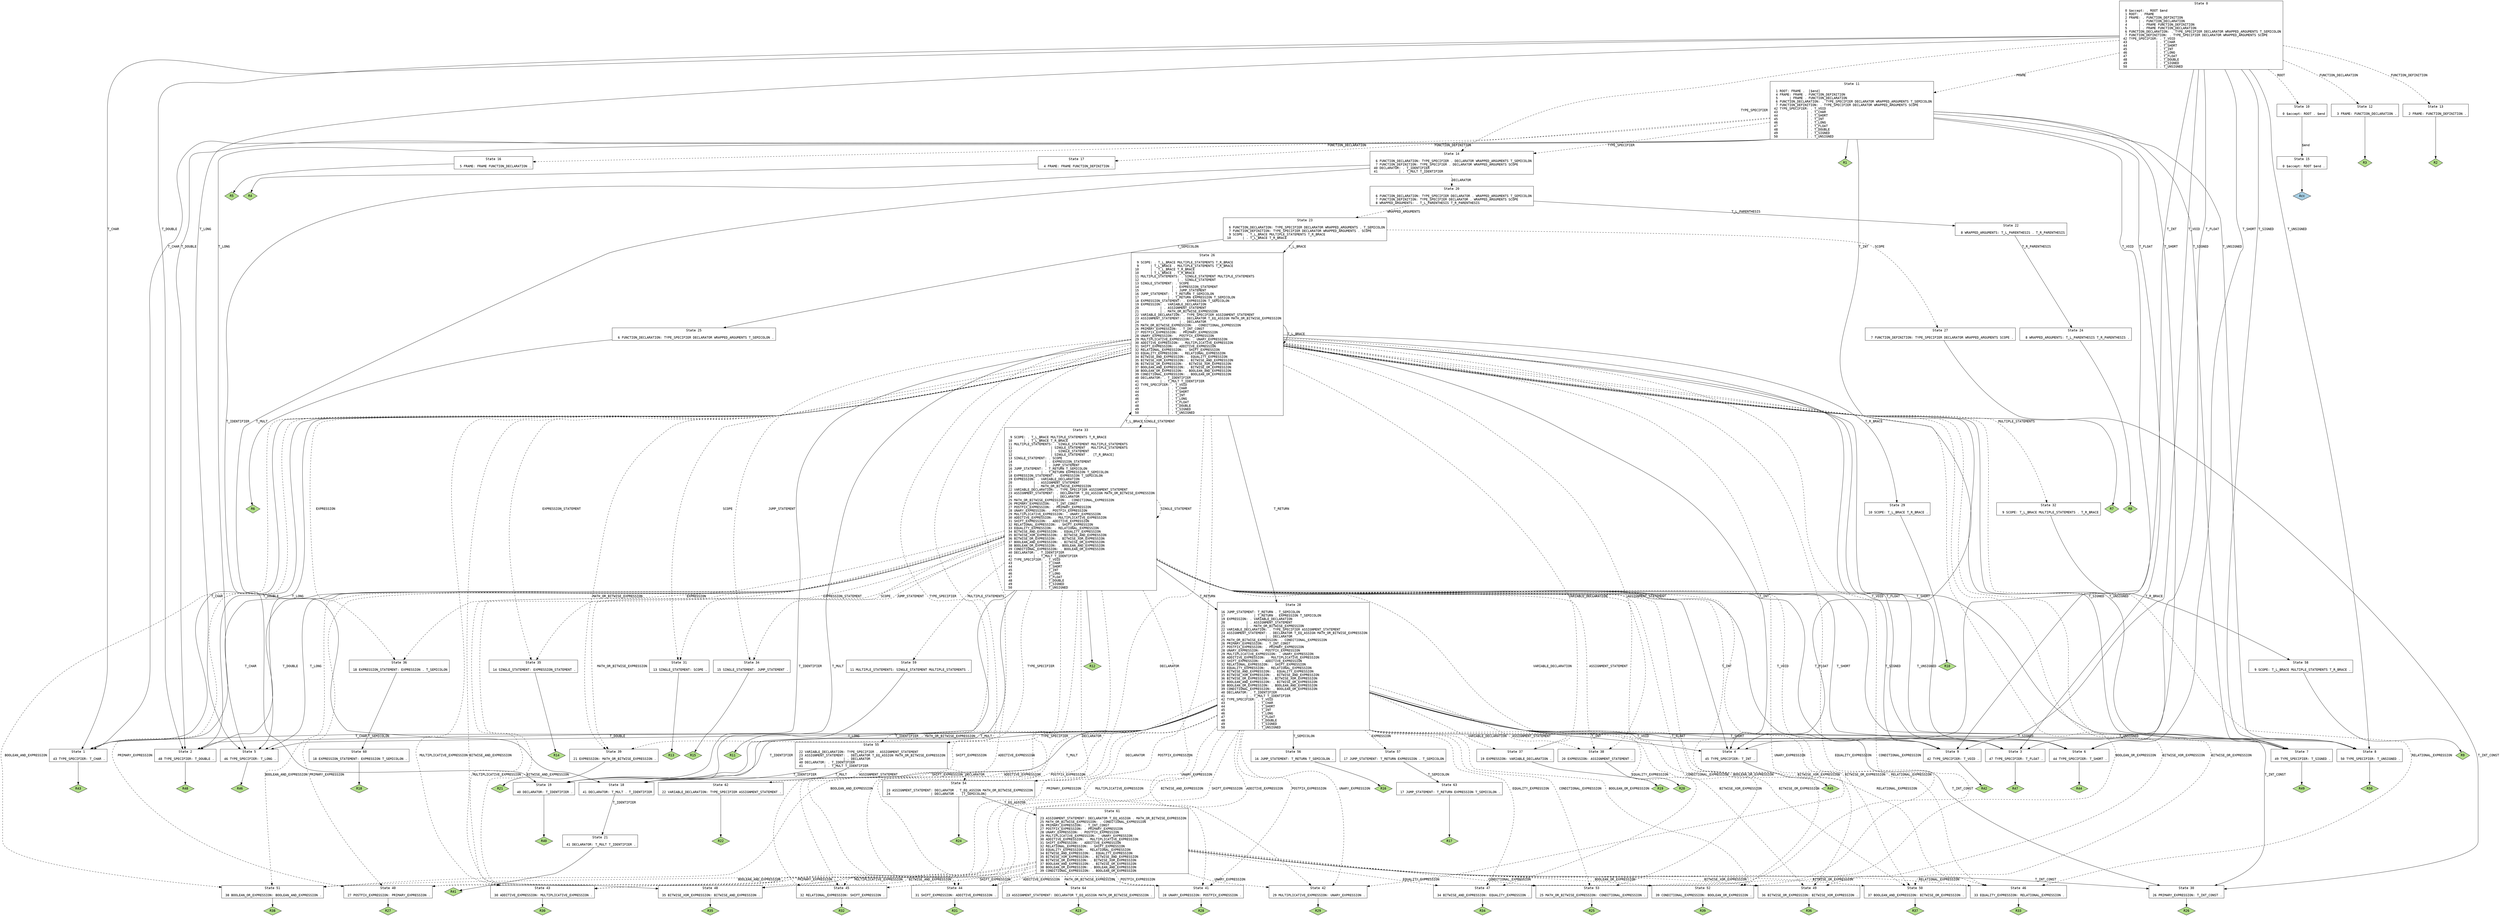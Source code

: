 // Generated by GNU Bison 3.5.1.
// Report bugs to <bug-bison@gnu.org>.
// Home page: <https://www.gnu.org/software/bison/>.

digraph "src/parser.y"
{
  node [fontname = courier, shape = box, colorscheme = paired6]
  edge [fontname = courier]

  0 [label="State 0\n\l  0 $accept: . ROOT $end\l  1 ROOT: . FRAME\l  2 FRAME: . FUNCTION_DEFINITION\l  3      | . FUNCTION_DECLARATION\l  4      | . FRAME FUNCTION_DEFINITION\l  5      | . FRAME FUNCTION_DECLARATION\l  6 FUNCTION_DECLARATION: . TYPE_SPECIFIER DECLARATOR WRAPPED_ARGUMENTS T_SEMICOLON\l  7 FUNCTION_DEFINITION: . TYPE_SPECIFIER DECLARATOR WRAPPED_ARGUMENTS SCOPE\l 42 TYPE_SPECIFIER: . T_VOID\l 43               | . T_CHAR\l 44               | . T_SHORT\l 45               | . T_INT\l 46               | . T_LONG\l 47               | . T_FLOAT\l 48               | . T_DOUBLE\l 49               | . T_SIGNED\l 50               | . T_UNSIGNED\l"]
  0 -> 1 [style=solid label="T_CHAR"]
  0 -> 2 [style=solid label="T_DOUBLE"]
  0 -> 3 [style=solid label="T_FLOAT"]
  0 -> 4 [style=solid label="T_INT"]
  0 -> 5 [style=solid label="T_LONG"]
  0 -> 6 [style=solid label="T_SHORT"]
  0 -> 7 [style=solid label="T_SIGNED"]
  0 -> 8 [style=solid label="T_UNSIGNED"]
  0 -> 9 [style=solid label="T_VOID"]
  0 -> 10 [style=dashed label="ROOT"]
  0 -> 11 [style=dashed label="FRAME"]
  0 -> 12 [style=dashed label="FUNCTION_DECLARATION"]
  0 -> 13 [style=dashed label="FUNCTION_DEFINITION"]
  0 -> 14 [style=dashed label="TYPE_SPECIFIER"]
  1 [label="State 1\n\l 43 TYPE_SPECIFIER: T_CHAR .\l"]
  1 -> "1R43" [style=solid]
 "1R43" [label="R43", fillcolor=3, shape=diamond, style=filled]
  2 [label="State 2\n\l 48 TYPE_SPECIFIER: T_DOUBLE .\l"]
  2 -> "2R48" [style=solid]
 "2R48" [label="R48", fillcolor=3, shape=diamond, style=filled]
  3 [label="State 3\n\l 47 TYPE_SPECIFIER: T_FLOAT .\l"]
  3 -> "3R47" [style=solid]
 "3R47" [label="R47", fillcolor=3, shape=diamond, style=filled]
  4 [label="State 4\n\l 45 TYPE_SPECIFIER: T_INT .\l"]
  4 -> "4R45" [style=solid]
 "4R45" [label="R45", fillcolor=3, shape=diamond, style=filled]
  5 [label="State 5\n\l 46 TYPE_SPECIFIER: T_LONG .\l"]
  5 -> "5R46" [style=solid]
 "5R46" [label="R46", fillcolor=3, shape=diamond, style=filled]
  6 [label="State 6\n\l 44 TYPE_SPECIFIER: T_SHORT .\l"]
  6 -> "6R44" [style=solid]
 "6R44" [label="R44", fillcolor=3, shape=diamond, style=filled]
  7 [label="State 7\n\l 49 TYPE_SPECIFIER: T_SIGNED .\l"]
  7 -> "7R49" [style=solid]
 "7R49" [label="R49", fillcolor=3, shape=diamond, style=filled]
  8 [label="State 8\n\l 50 TYPE_SPECIFIER: T_UNSIGNED .\l"]
  8 -> "8R50" [style=solid]
 "8R50" [label="R50", fillcolor=3, shape=diamond, style=filled]
  9 [label="State 9\n\l 42 TYPE_SPECIFIER: T_VOID .\l"]
  9 -> "9R42" [style=solid]
 "9R42" [label="R42", fillcolor=3, shape=diamond, style=filled]
  10 [label="State 10\n\l  0 $accept: ROOT . $end\l"]
  10 -> 15 [style=solid label="$end"]
  11 [label="State 11\n\l  1 ROOT: FRAME .  [$end]\l  4 FRAME: FRAME . FUNCTION_DEFINITION\l  5      | FRAME . FUNCTION_DECLARATION\l  6 FUNCTION_DECLARATION: . TYPE_SPECIFIER DECLARATOR WRAPPED_ARGUMENTS T_SEMICOLON\l  7 FUNCTION_DEFINITION: . TYPE_SPECIFIER DECLARATOR WRAPPED_ARGUMENTS SCOPE\l 42 TYPE_SPECIFIER: . T_VOID\l 43               | . T_CHAR\l 44               | . T_SHORT\l 45               | . T_INT\l 46               | . T_LONG\l 47               | . T_FLOAT\l 48               | . T_DOUBLE\l 49               | . T_SIGNED\l 50               | . T_UNSIGNED\l"]
  11 -> 1 [style=solid label="T_CHAR"]
  11 -> 2 [style=solid label="T_DOUBLE"]
  11 -> 3 [style=solid label="T_FLOAT"]
  11 -> 4 [style=solid label="T_INT"]
  11 -> 5 [style=solid label="T_LONG"]
  11 -> 6 [style=solid label="T_SHORT"]
  11 -> 7 [style=solid label="T_SIGNED"]
  11 -> 8 [style=solid label="T_UNSIGNED"]
  11 -> 9 [style=solid label="T_VOID"]
  11 -> 16 [style=dashed label="FUNCTION_DECLARATION"]
  11 -> 17 [style=dashed label="FUNCTION_DEFINITION"]
  11 -> 14 [style=dashed label="TYPE_SPECIFIER"]
  11 -> "11R1" [style=solid]
 "11R1" [label="R1", fillcolor=3, shape=diamond, style=filled]
  12 [label="State 12\n\l  3 FRAME: FUNCTION_DECLARATION .\l"]
  12 -> "12R3" [style=solid]
 "12R3" [label="R3", fillcolor=3, shape=diamond, style=filled]
  13 [label="State 13\n\l  2 FRAME: FUNCTION_DEFINITION .\l"]
  13 -> "13R2" [style=solid]
 "13R2" [label="R2", fillcolor=3, shape=diamond, style=filled]
  14 [label="State 14\n\l  6 FUNCTION_DECLARATION: TYPE_SPECIFIER . DECLARATOR WRAPPED_ARGUMENTS T_SEMICOLON\l  7 FUNCTION_DEFINITION: TYPE_SPECIFIER . DECLARATOR WRAPPED_ARGUMENTS SCOPE\l 40 DECLARATOR: . T_IDENTIFIER\l 41           | . T_MULT T_IDENTIFIER\l"]
  14 -> 18 [style=solid label="T_MULT"]
  14 -> 19 [style=solid label="T_IDENTIFIER"]
  14 -> 20 [style=dashed label="DECLARATOR"]
  15 [label="State 15\n\l  0 $accept: ROOT $end .\l"]
  15 -> "15R0" [style=solid]
 "15R0" [label="Acc", fillcolor=1, shape=diamond, style=filled]
  16 [label="State 16\n\l  5 FRAME: FRAME FUNCTION_DECLARATION .\l"]
  16 -> "16R5" [style=solid]
 "16R5" [label="R5", fillcolor=3, shape=diamond, style=filled]
  17 [label="State 17\n\l  4 FRAME: FRAME FUNCTION_DEFINITION .\l"]
  17 -> "17R4" [style=solid]
 "17R4" [label="R4", fillcolor=3, shape=diamond, style=filled]
  18 [label="State 18\n\l 41 DECLARATOR: T_MULT . T_IDENTIFIER\l"]
  18 -> 21 [style=solid label="T_IDENTIFIER"]
  19 [label="State 19\n\l 40 DECLARATOR: T_IDENTIFIER .\l"]
  19 -> "19R40" [style=solid]
 "19R40" [label="R40", fillcolor=3, shape=diamond, style=filled]
  20 [label="State 20\n\l  6 FUNCTION_DECLARATION: TYPE_SPECIFIER DECLARATOR . WRAPPED_ARGUMENTS T_SEMICOLON\l  7 FUNCTION_DEFINITION: TYPE_SPECIFIER DECLARATOR . WRAPPED_ARGUMENTS SCOPE\l  8 WRAPPED_ARGUMENTS: . T_L_PARENTHESIS T_R_PARENTHESIS\l"]
  20 -> 22 [style=solid label="T_L_PARENTHESIS"]
  20 -> 23 [style=dashed label="WRAPPED_ARGUMENTS"]
  21 [label="State 21\n\l 41 DECLARATOR: T_MULT T_IDENTIFIER .\l"]
  21 -> "21R41" [style=solid]
 "21R41" [label="R41", fillcolor=3, shape=diamond, style=filled]
  22 [label="State 22\n\l  8 WRAPPED_ARGUMENTS: T_L_PARENTHESIS . T_R_PARENTHESIS\l"]
  22 -> 24 [style=solid label="T_R_PARENTHESIS"]
  23 [label="State 23\n\l  6 FUNCTION_DECLARATION: TYPE_SPECIFIER DECLARATOR WRAPPED_ARGUMENTS . T_SEMICOLON\l  7 FUNCTION_DEFINITION: TYPE_SPECIFIER DECLARATOR WRAPPED_ARGUMENTS . SCOPE\l  9 SCOPE: . T_L_BRACE MULTIPLE_STATEMENTS T_R_BRACE\l 10      | . T_L_BRACE T_R_BRACE\l"]
  23 -> 25 [style=solid label="T_SEMICOLON"]
  23 -> 26 [style=solid label="T_L_BRACE"]
  23 -> 27 [style=dashed label="SCOPE"]
  24 [label="State 24\n\l  8 WRAPPED_ARGUMENTS: T_L_PARENTHESIS T_R_PARENTHESIS .\l"]
  24 -> "24R8" [style=solid]
 "24R8" [label="R8", fillcolor=3, shape=diamond, style=filled]
  25 [label="State 25\n\l  6 FUNCTION_DECLARATION: TYPE_SPECIFIER DECLARATOR WRAPPED_ARGUMENTS T_SEMICOLON .\l"]
  25 -> "25R6" [style=solid]
 "25R6" [label="R6", fillcolor=3, shape=diamond, style=filled]
  26 [label="State 26\n\l  9 SCOPE: . T_L_BRACE MULTIPLE_STATEMENTS T_R_BRACE\l  9      | T_L_BRACE . MULTIPLE_STATEMENTS T_R_BRACE\l 10      | . T_L_BRACE T_R_BRACE\l 10      | T_L_BRACE . T_R_BRACE\l 11 MULTIPLE_STATEMENTS: . SINGLE_STATEMENT MULTIPLE_STATEMENTS\l 12                    | . SINGLE_STATEMENT\l 13 SINGLE_STATEMENT: . SCOPE\l 14                 | . EXPRESSION_STATEMENT\l 15                 | . JUMP_STATEMENT\l 16 JUMP_STATEMENT: . T_RETURN T_SEMICOLON\l 17               | . T_RETURN EXPRESSION T_SEMICOLON\l 18 EXPRESSION_STATEMENT: . EXPRESSION T_SEMICOLON\l 19 EXPRESSION: . VARIABLE_DECLARATION\l 20           | . ASSIGNMENT_STATEMENT\l 21           | . MATH_OR_BITWISE_EXPRESSION\l 22 VARIABLE_DECLARATION: . TYPE_SPECIFIER ASSIGNMENT_STATEMENT\l 23 ASSIGNMENT_STATEMENT: . DECLARATOR T_EQ_ASSIGN MATH_OR_BITWISE_EXPRESSION\l 24                     | . DECLARATOR\l 25 MATH_OR_BITWISE_EXPRESSION: . CONDITIONAL_EXPRESSION\l 26 PRIMARY_EXPRESSION: . T_INT_CONST\l 27 POSTFIX_EXPRESSION: . PRIMARY_EXPRESSION\l 28 UNARY_EXPRESSION: . POSTFIX_EXPRESSION\l 29 MULTIPLICATIVE_EXPRESSION: . UNARY_EXPRESSION\l 30 ADDITIVE_EXPRESSION: . MULTIPLICATIVE_EXPRESSION\l 31 SHIFT_EXPRESSION: . ADDITIVE_EXPRESSION\l 32 RELATIONAL_EXPRESSION: . SHIFT_EXPRESSION\l 33 EQUALITY_EXPRESSION: . RELATIONAL_EXPRESSION\l 34 BITWISE_AND_EXPRESSION: . EQUALITY_EXPRESSION\l 35 BITWISE_XOR_EXPRESSION: . BITWISE_AND_EXPRESSION\l 36 BITWISE_OR_EXPRESSION: . BITWISE_XOR_EXPRESSION\l 37 BOOLEAN_AND_EXPRESSION: . BITWISE_OR_EXPRESSION\l 38 BOOLEAN_OR_EXPRESSION: . BOOLEAN_AND_EXPRESSION\l 39 CONDITIONAL_EXPRESSION: . BOOLEAN_OR_EXPRESSION\l 40 DECLARATOR: . T_IDENTIFIER\l 41           | . T_MULT T_IDENTIFIER\l 42 TYPE_SPECIFIER: . T_VOID\l 43               | . T_CHAR\l 44               | . T_SHORT\l 45               | . T_INT\l 46               | . T_LONG\l 47               | . T_FLOAT\l 48               | . T_DOUBLE\l 49               | . T_SIGNED\l 50               | . T_UNSIGNED\l"]
  26 -> 1 [style=solid label="T_CHAR"]
  26 -> 2 [style=solid label="T_DOUBLE"]
  26 -> 3 [style=solid label="T_FLOAT"]
  26 -> 4 [style=solid label="T_INT"]
  26 -> 5 [style=solid label="T_LONG"]
  26 -> 28 [style=solid label="T_RETURN"]
  26 -> 6 [style=solid label="T_SHORT"]
  26 -> 7 [style=solid label="T_SIGNED"]
  26 -> 8 [style=solid label="T_UNSIGNED"]
  26 -> 9 [style=solid label="T_VOID"]
  26 -> 18 [style=solid label="T_MULT"]
  26 -> 26 [style=solid label="T_L_BRACE"]
  26 -> 29 [style=solid label="T_R_BRACE"]
  26 -> 19 [style=solid label="T_IDENTIFIER"]
  26 -> 30 [style=solid label="T_INT_CONST"]
  26 -> 31 [style=dashed label="SCOPE"]
  26 -> 32 [style=dashed label="MULTIPLE_STATEMENTS"]
  26 -> 33 [style=dashed label="SINGLE_STATEMENT"]
  26 -> 34 [style=dashed label="JUMP_STATEMENT"]
  26 -> 35 [style=dashed label="EXPRESSION_STATEMENT"]
  26 -> 36 [style=dashed label="EXPRESSION"]
  26 -> 37 [style=dashed label="VARIABLE_DECLARATION"]
  26 -> 38 [style=dashed label="ASSIGNMENT_STATEMENT"]
  26 -> 39 [style=dashed label="MATH_OR_BITWISE_EXPRESSION"]
  26 -> 40 [style=dashed label="PRIMARY_EXPRESSION"]
  26 -> 41 [style=dashed label="POSTFIX_EXPRESSION"]
  26 -> 42 [style=dashed label="UNARY_EXPRESSION"]
  26 -> 43 [style=dashed label="MULTIPLICATIVE_EXPRESSION"]
  26 -> 44 [style=dashed label="ADDITIVE_EXPRESSION"]
  26 -> 45 [style=dashed label="SHIFT_EXPRESSION"]
  26 -> 46 [style=dashed label="RELATIONAL_EXPRESSION"]
  26 -> 47 [style=dashed label="EQUALITY_EXPRESSION"]
  26 -> 48 [style=dashed label="BITWISE_AND_EXPRESSION"]
  26 -> 49 [style=dashed label="BITWISE_XOR_EXPRESSION"]
  26 -> 50 [style=dashed label="BITWISE_OR_EXPRESSION"]
  26 -> 51 [style=dashed label="BOOLEAN_AND_EXPRESSION"]
  26 -> 52 [style=dashed label="BOOLEAN_OR_EXPRESSION"]
  26 -> 53 [style=dashed label="CONDITIONAL_EXPRESSION"]
  26 -> 54 [style=dashed label="DECLARATOR"]
  26 -> 55 [style=dashed label="TYPE_SPECIFIER"]
  27 [label="State 27\n\l  7 FUNCTION_DEFINITION: TYPE_SPECIFIER DECLARATOR WRAPPED_ARGUMENTS SCOPE .\l"]
  27 -> "27R7" [style=solid]
 "27R7" [label="R7", fillcolor=3, shape=diamond, style=filled]
  28 [label="State 28\n\l 16 JUMP_STATEMENT: T_RETURN . T_SEMICOLON\l 17               | T_RETURN . EXPRESSION T_SEMICOLON\l 19 EXPRESSION: . VARIABLE_DECLARATION\l 20           | . ASSIGNMENT_STATEMENT\l 21           | . MATH_OR_BITWISE_EXPRESSION\l 22 VARIABLE_DECLARATION: . TYPE_SPECIFIER ASSIGNMENT_STATEMENT\l 23 ASSIGNMENT_STATEMENT: . DECLARATOR T_EQ_ASSIGN MATH_OR_BITWISE_EXPRESSION\l 24                     | . DECLARATOR\l 25 MATH_OR_BITWISE_EXPRESSION: . CONDITIONAL_EXPRESSION\l 26 PRIMARY_EXPRESSION: . T_INT_CONST\l 27 POSTFIX_EXPRESSION: . PRIMARY_EXPRESSION\l 28 UNARY_EXPRESSION: . POSTFIX_EXPRESSION\l 29 MULTIPLICATIVE_EXPRESSION: . UNARY_EXPRESSION\l 30 ADDITIVE_EXPRESSION: . MULTIPLICATIVE_EXPRESSION\l 31 SHIFT_EXPRESSION: . ADDITIVE_EXPRESSION\l 32 RELATIONAL_EXPRESSION: . SHIFT_EXPRESSION\l 33 EQUALITY_EXPRESSION: . RELATIONAL_EXPRESSION\l 34 BITWISE_AND_EXPRESSION: . EQUALITY_EXPRESSION\l 35 BITWISE_XOR_EXPRESSION: . BITWISE_AND_EXPRESSION\l 36 BITWISE_OR_EXPRESSION: . BITWISE_XOR_EXPRESSION\l 37 BOOLEAN_AND_EXPRESSION: . BITWISE_OR_EXPRESSION\l 38 BOOLEAN_OR_EXPRESSION: . BOOLEAN_AND_EXPRESSION\l 39 CONDITIONAL_EXPRESSION: . BOOLEAN_OR_EXPRESSION\l 40 DECLARATOR: . T_IDENTIFIER\l 41           | . T_MULT T_IDENTIFIER\l 42 TYPE_SPECIFIER: . T_VOID\l 43               | . T_CHAR\l 44               | . T_SHORT\l 45               | . T_INT\l 46               | . T_LONG\l 47               | . T_FLOAT\l 48               | . T_DOUBLE\l 49               | . T_SIGNED\l 50               | . T_UNSIGNED\l"]
  28 -> 1 [style=solid label="T_CHAR"]
  28 -> 2 [style=solid label="T_DOUBLE"]
  28 -> 3 [style=solid label="T_FLOAT"]
  28 -> 4 [style=solid label="T_INT"]
  28 -> 5 [style=solid label="T_LONG"]
  28 -> 6 [style=solid label="T_SHORT"]
  28 -> 7 [style=solid label="T_SIGNED"]
  28 -> 8 [style=solid label="T_UNSIGNED"]
  28 -> 9 [style=solid label="T_VOID"]
  28 -> 18 [style=solid label="T_MULT"]
  28 -> 56 [style=solid label="T_SEMICOLON"]
  28 -> 19 [style=solid label="T_IDENTIFIER"]
  28 -> 30 [style=solid label="T_INT_CONST"]
  28 -> 57 [style=dashed label="EXPRESSION"]
  28 -> 37 [style=dashed label="VARIABLE_DECLARATION"]
  28 -> 38 [style=dashed label="ASSIGNMENT_STATEMENT"]
  28 -> 39 [style=dashed label="MATH_OR_BITWISE_EXPRESSION"]
  28 -> 40 [style=dashed label="PRIMARY_EXPRESSION"]
  28 -> 41 [style=dashed label="POSTFIX_EXPRESSION"]
  28 -> 42 [style=dashed label="UNARY_EXPRESSION"]
  28 -> 43 [style=dashed label="MULTIPLICATIVE_EXPRESSION"]
  28 -> 44 [style=dashed label="ADDITIVE_EXPRESSION"]
  28 -> 45 [style=dashed label="SHIFT_EXPRESSION"]
  28 -> 46 [style=dashed label="RELATIONAL_EXPRESSION"]
  28 -> 47 [style=dashed label="EQUALITY_EXPRESSION"]
  28 -> 48 [style=dashed label="BITWISE_AND_EXPRESSION"]
  28 -> 49 [style=dashed label="BITWISE_XOR_EXPRESSION"]
  28 -> 50 [style=dashed label="BITWISE_OR_EXPRESSION"]
  28 -> 51 [style=dashed label="BOOLEAN_AND_EXPRESSION"]
  28 -> 52 [style=dashed label="BOOLEAN_OR_EXPRESSION"]
  28 -> 53 [style=dashed label="CONDITIONAL_EXPRESSION"]
  28 -> 54 [style=dashed label="DECLARATOR"]
  28 -> 55 [style=dashed label="TYPE_SPECIFIER"]
  29 [label="State 29\n\l 10 SCOPE: T_L_BRACE T_R_BRACE .\l"]
  29 -> "29R10" [style=solid]
 "29R10" [label="R10", fillcolor=3, shape=diamond, style=filled]
  30 [label="State 30\n\l 26 PRIMARY_EXPRESSION: T_INT_CONST .\l"]
  30 -> "30R26" [style=solid]
 "30R26" [label="R26", fillcolor=3, shape=diamond, style=filled]
  31 [label="State 31\n\l 13 SINGLE_STATEMENT: SCOPE .\l"]
  31 -> "31R13" [style=solid]
 "31R13" [label="R13", fillcolor=3, shape=diamond, style=filled]
  32 [label="State 32\n\l  9 SCOPE: T_L_BRACE MULTIPLE_STATEMENTS . T_R_BRACE\l"]
  32 -> 58 [style=solid label="T_R_BRACE"]
  33 [label="State 33\n\l  9 SCOPE: . T_L_BRACE MULTIPLE_STATEMENTS T_R_BRACE\l 10      | . T_L_BRACE T_R_BRACE\l 11 MULTIPLE_STATEMENTS: . SINGLE_STATEMENT MULTIPLE_STATEMENTS\l 11                    | SINGLE_STATEMENT . MULTIPLE_STATEMENTS\l 12                    | . SINGLE_STATEMENT\l 12                    | SINGLE_STATEMENT .  [T_R_BRACE]\l 13 SINGLE_STATEMENT: . SCOPE\l 14                 | . EXPRESSION_STATEMENT\l 15                 | . JUMP_STATEMENT\l 16 JUMP_STATEMENT: . T_RETURN T_SEMICOLON\l 17               | . T_RETURN EXPRESSION T_SEMICOLON\l 18 EXPRESSION_STATEMENT: . EXPRESSION T_SEMICOLON\l 19 EXPRESSION: . VARIABLE_DECLARATION\l 20           | . ASSIGNMENT_STATEMENT\l 21           | . MATH_OR_BITWISE_EXPRESSION\l 22 VARIABLE_DECLARATION: . TYPE_SPECIFIER ASSIGNMENT_STATEMENT\l 23 ASSIGNMENT_STATEMENT: . DECLARATOR T_EQ_ASSIGN MATH_OR_BITWISE_EXPRESSION\l 24                     | . DECLARATOR\l 25 MATH_OR_BITWISE_EXPRESSION: . CONDITIONAL_EXPRESSION\l 26 PRIMARY_EXPRESSION: . T_INT_CONST\l 27 POSTFIX_EXPRESSION: . PRIMARY_EXPRESSION\l 28 UNARY_EXPRESSION: . POSTFIX_EXPRESSION\l 29 MULTIPLICATIVE_EXPRESSION: . UNARY_EXPRESSION\l 30 ADDITIVE_EXPRESSION: . MULTIPLICATIVE_EXPRESSION\l 31 SHIFT_EXPRESSION: . ADDITIVE_EXPRESSION\l 32 RELATIONAL_EXPRESSION: . SHIFT_EXPRESSION\l 33 EQUALITY_EXPRESSION: . RELATIONAL_EXPRESSION\l 34 BITWISE_AND_EXPRESSION: . EQUALITY_EXPRESSION\l 35 BITWISE_XOR_EXPRESSION: . BITWISE_AND_EXPRESSION\l 36 BITWISE_OR_EXPRESSION: . BITWISE_XOR_EXPRESSION\l 37 BOOLEAN_AND_EXPRESSION: . BITWISE_OR_EXPRESSION\l 38 BOOLEAN_OR_EXPRESSION: . BOOLEAN_AND_EXPRESSION\l 39 CONDITIONAL_EXPRESSION: . BOOLEAN_OR_EXPRESSION\l 40 DECLARATOR: . T_IDENTIFIER\l 41           | . T_MULT T_IDENTIFIER\l 42 TYPE_SPECIFIER: . T_VOID\l 43               | . T_CHAR\l 44               | . T_SHORT\l 45               | . T_INT\l 46               | . T_LONG\l 47               | . T_FLOAT\l 48               | . T_DOUBLE\l 49               | . T_SIGNED\l 50               | . T_UNSIGNED\l"]
  33 -> 1 [style=solid label="T_CHAR"]
  33 -> 2 [style=solid label="T_DOUBLE"]
  33 -> 3 [style=solid label="T_FLOAT"]
  33 -> 4 [style=solid label="T_INT"]
  33 -> 5 [style=solid label="T_LONG"]
  33 -> 28 [style=solid label="T_RETURN"]
  33 -> 6 [style=solid label="T_SHORT"]
  33 -> 7 [style=solid label="T_SIGNED"]
  33 -> 8 [style=solid label="T_UNSIGNED"]
  33 -> 9 [style=solid label="T_VOID"]
  33 -> 18 [style=solid label="T_MULT"]
  33 -> 26 [style=solid label="T_L_BRACE"]
  33 -> 19 [style=solid label="T_IDENTIFIER"]
  33 -> 30 [style=solid label="T_INT_CONST"]
  33 -> 31 [style=dashed label="SCOPE"]
  33 -> 59 [style=dashed label="MULTIPLE_STATEMENTS"]
  33 -> 33 [style=dashed label="SINGLE_STATEMENT"]
  33 -> 34 [style=dashed label="JUMP_STATEMENT"]
  33 -> 35 [style=dashed label="EXPRESSION_STATEMENT"]
  33 -> 36 [style=dashed label="EXPRESSION"]
  33 -> 37 [style=dashed label="VARIABLE_DECLARATION"]
  33 -> 38 [style=dashed label="ASSIGNMENT_STATEMENT"]
  33 -> 39 [style=dashed label="MATH_OR_BITWISE_EXPRESSION"]
  33 -> 40 [style=dashed label="PRIMARY_EXPRESSION"]
  33 -> 41 [style=dashed label="POSTFIX_EXPRESSION"]
  33 -> 42 [style=dashed label="UNARY_EXPRESSION"]
  33 -> 43 [style=dashed label="MULTIPLICATIVE_EXPRESSION"]
  33 -> 44 [style=dashed label="ADDITIVE_EXPRESSION"]
  33 -> 45 [style=dashed label="SHIFT_EXPRESSION"]
  33 -> 46 [style=dashed label="RELATIONAL_EXPRESSION"]
  33 -> 47 [style=dashed label="EQUALITY_EXPRESSION"]
  33 -> 48 [style=dashed label="BITWISE_AND_EXPRESSION"]
  33 -> 49 [style=dashed label="BITWISE_XOR_EXPRESSION"]
  33 -> 50 [style=dashed label="BITWISE_OR_EXPRESSION"]
  33 -> 51 [style=dashed label="BOOLEAN_AND_EXPRESSION"]
  33 -> 52 [style=dashed label="BOOLEAN_OR_EXPRESSION"]
  33 -> 53 [style=dashed label="CONDITIONAL_EXPRESSION"]
  33 -> 54 [style=dashed label="DECLARATOR"]
  33 -> 55 [style=dashed label="TYPE_SPECIFIER"]
  33 -> "33R12" [style=solid]
 "33R12" [label="R12", fillcolor=3, shape=diamond, style=filled]
  34 [label="State 34\n\l 15 SINGLE_STATEMENT: JUMP_STATEMENT .\l"]
  34 -> "34R15" [style=solid]
 "34R15" [label="R15", fillcolor=3, shape=diamond, style=filled]
  35 [label="State 35\n\l 14 SINGLE_STATEMENT: EXPRESSION_STATEMENT .\l"]
  35 -> "35R14" [style=solid]
 "35R14" [label="R14", fillcolor=3, shape=diamond, style=filled]
  36 [label="State 36\n\l 18 EXPRESSION_STATEMENT: EXPRESSION . T_SEMICOLON\l"]
  36 -> 60 [style=solid label="T_SEMICOLON"]
  37 [label="State 37\n\l 19 EXPRESSION: VARIABLE_DECLARATION .\l"]
  37 -> "37R19" [style=solid]
 "37R19" [label="R19", fillcolor=3, shape=diamond, style=filled]
  38 [label="State 38\n\l 20 EXPRESSION: ASSIGNMENT_STATEMENT .\l"]
  38 -> "38R20" [style=solid]
 "38R20" [label="R20", fillcolor=3, shape=diamond, style=filled]
  39 [label="State 39\n\l 21 EXPRESSION: MATH_OR_BITWISE_EXPRESSION .\l"]
  39 -> "39R21" [style=solid]
 "39R21" [label="R21", fillcolor=3, shape=diamond, style=filled]
  40 [label="State 40\n\l 27 POSTFIX_EXPRESSION: PRIMARY_EXPRESSION .\l"]
  40 -> "40R27" [style=solid]
 "40R27" [label="R27", fillcolor=3, shape=diamond, style=filled]
  41 [label="State 41\n\l 28 UNARY_EXPRESSION: POSTFIX_EXPRESSION .\l"]
  41 -> "41R28" [style=solid]
 "41R28" [label="R28", fillcolor=3, shape=diamond, style=filled]
  42 [label="State 42\n\l 29 MULTIPLICATIVE_EXPRESSION: UNARY_EXPRESSION .\l"]
  42 -> "42R29" [style=solid]
 "42R29" [label="R29", fillcolor=3, shape=diamond, style=filled]
  43 [label="State 43\n\l 30 ADDITIVE_EXPRESSION: MULTIPLICATIVE_EXPRESSION .\l"]
  43 -> "43R30" [style=solid]
 "43R30" [label="R30", fillcolor=3, shape=diamond, style=filled]
  44 [label="State 44\n\l 31 SHIFT_EXPRESSION: ADDITIVE_EXPRESSION .\l"]
  44 -> "44R31" [style=solid]
 "44R31" [label="R31", fillcolor=3, shape=diamond, style=filled]
  45 [label="State 45\n\l 32 RELATIONAL_EXPRESSION: SHIFT_EXPRESSION .\l"]
  45 -> "45R32" [style=solid]
 "45R32" [label="R32", fillcolor=3, shape=diamond, style=filled]
  46 [label="State 46\n\l 33 EQUALITY_EXPRESSION: RELATIONAL_EXPRESSION .\l"]
  46 -> "46R33" [style=solid]
 "46R33" [label="R33", fillcolor=3, shape=diamond, style=filled]
  47 [label="State 47\n\l 34 BITWISE_AND_EXPRESSION: EQUALITY_EXPRESSION .\l"]
  47 -> "47R34" [style=solid]
 "47R34" [label="R34", fillcolor=3, shape=diamond, style=filled]
  48 [label="State 48\n\l 35 BITWISE_XOR_EXPRESSION: BITWISE_AND_EXPRESSION .\l"]
  48 -> "48R35" [style=solid]
 "48R35" [label="R35", fillcolor=3, shape=diamond, style=filled]
  49 [label="State 49\n\l 36 BITWISE_OR_EXPRESSION: BITWISE_XOR_EXPRESSION .\l"]
  49 -> "49R36" [style=solid]
 "49R36" [label="R36", fillcolor=3, shape=diamond, style=filled]
  50 [label="State 50\n\l 37 BOOLEAN_AND_EXPRESSION: BITWISE_OR_EXPRESSION .\l"]
  50 -> "50R37" [style=solid]
 "50R37" [label="R37", fillcolor=3, shape=diamond, style=filled]
  51 [label="State 51\n\l 38 BOOLEAN_OR_EXPRESSION: BOOLEAN_AND_EXPRESSION .\l"]
  51 -> "51R38" [style=solid]
 "51R38" [label="R38", fillcolor=3, shape=diamond, style=filled]
  52 [label="State 52\n\l 39 CONDITIONAL_EXPRESSION: BOOLEAN_OR_EXPRESSION .\l"]
  52 -> "52R39" [style=solid]
 "52R39" [label="R39", fillcolor=3, shape=diamond, style=filled]
  53 [label="State 53\n\l 25 MATH_OR_BITWISE_EXPRESSION: CONDITIONAL_EXPRESSION .\l"]
  53 -> "53R25" [style=solid]
 "53R25" [label="R25", fillcolor=3, shape=diamond, style=filled]
  54 [label="State 54\n\l 23 ASSIGNMENT_STATEMENT: DECLARATOR . T_EQ_ASSIGN MATH_OR_BITWISE_EXPRESSION\l 24                     | DECLARATOR .  [T_SEMICOLON]\l"]
  54 -> 61 [style=solid label="T_EQ_ASSIGN"]
  54 -> "54R24" [style=solid]
 "54R24" [label="R24", fillcolor=3, shape=diamond, style=filled]
  55 [label="State 55\n\l 22 VARIABLE_DECLARATION: TYPE_SPECIFIER . ASSIGNMENT_STATEMENT\l 23 ASSIGNMENT_STATEMENT: . DECLARATOR T_EQ_ASSIGN MATH_OR_BITWISE_EXPRESSION\l 24                     | . DECLARATOR\l 40 DECLARATOR: . T_IDENTIFIER\l 41           | . T_MULT T_IDENTIFIER\l"]
  55 -> 18 [style=solid label="T_MULT"]
  55 -> 19 [style=solid label="T_IDENTIFIER"]
  55 -> 62 [style=dashed label="ASSIGNMENT_STATEMENT"]
  55 -> 54 [style=dashed label="DECLARATOR"]
  56 [label="State 56\n\l 16 JUMP_STATEMENT: T_RETURN T_SEMICOLON .\l"]
  56 -> "56R16" [style=solid]
 "56R16" [label="R16", fillcolor=3, shape=diamond, style=filled]
  57 [label="State 57\n\l 17 JUMP_STATEMENT: T_RETURN EXPRESSION . T_SEMICOLON\l"]
  57 -> 63 [style=solid label="T_SEMICOLON"]
  58 [label="State 58\n\l  9 SCOPE: T_L_BRACE MULTIPLE_STATEMENTS T_R_BRACE .\l"]
  58 -> "58R9" [style=solid]
 "58R9" [label="R9", fillcolor=3, shape=diamond, style=filled]
  59 [label="State 59\n\l 11 MULTIPLE_STATEMENTS: SINGLE_STATEMENT MULTIPLE_STATEMENTS .\l"]
  59 -> "59R11" [style=solid]
 "59R11" [label="R11", fillcolor=3, shape=diamond, style=filled]
  60 [label="State 60\n\l 18 EXPRESSION_STATEMENT: EXPRESSION T_SEMICOLON .\l"]
  60 -> "60R18" [style=solid]
 "60R18" [label="R18", fillcolor=3, shape=diamond, style=filled]
  61 [label="State 61\n\l 23 ASSIGNMENT_STATEMENT: DECLARATOR T_EQ_ASSIGN . MATH_OR_BITWISE_EXPRESSION\l 25 MATH_OR_BITWISE_EXPRESSION: . CONDITIONAL_EXPRESSION\l 26 PRIMARY_EXPRESSION: . T_INT_CONST\l 27 POSTFIX_EXPRESSION: . PRIMARY_EXPRESSION\l 28 UNARY_EXPRESSION: . POSTFIX_EXPRESSION\l 29 MULTIPLICATIVE_EXPRESSION: . UNARY_EXPRESSION\l 30 ADDITIVE_EXPRESSION: . MULTIPLICATIVE_EXPRESSION\l 31 SHIFT_EXPRESSION: . ADDITIVE_EXPRESSION\l 32 RELATIONAL_EXPRESSION: . SHIFT_EXPRESSION\l 33 EQUALITY_EXPRESSION: . RELATIONAL_EXPRESSION\l 34 BITWISE_AND_EXPRESSION: . EQUALITY_EXPRESSION\l 35 BITWISE_XOR_EXPRESSION: . BITWISE_AND_EXPRESSION\l 36 BITWISE_OR_EXPRESSION: . BITWISE_XOR_EXPRESSION\l 37 BOOLEAN_AND_EXPRESSION: . BITWISE_OR_EXPRESSION\l 38 BOOLEAN_OR_EXPRESSION: . BOOLEAN_AND_EXPRESSION\l 39 CONDITIONAL_EXPRESSION: . BOOLEAN_OR_EXPRESSION\l"]
  61 -> 30 [style=solid label="T_INT_CONST"]
  61 -> 64 [style=dashed label="MATH_OR_BITWISE_EXPRESSION"]
  61 -> 40 [style=dashed label="PRIMARY_EXPRESSION"]
  61 -> 41 [style=dashed label="POSTFIX_EXPRESSION"]
  61 -> 42 [style=dashed label="UNARY_EXPRESSION"]
  61 -> 43 [style=dashed label="MULTIPLICATIVE_EXPRESSION"]
  61 -> 44 [style=dashed label="ADDITIVE_EXPRESSION"]
  61 -> 45 [style=dashed label="SHIFT_EXPRESSION"]
  61 -> 46 [style=dashed label="RELATIONAL_EXPRESSION"]
  61 -> 47 [style=dashed label="EQUALITY_EXPRESSION"]
  61 -> 48 [style=dashed label="BITWISE_AND_EXPRESSION"]
  61 -> 49 [style=dashed label="BITWISE_XOR_EXPRESSION"]
  61 -> 50 [style=dashed label="BITWISE_OR_EXPRESSION"]
  61 -> 51 [style=dashed label="BOOLEAN_AND_EXPRESSION"]
  61 -> 52 [style=dashed label="BOOLEAN_OR_EXPRESSION"]
  61 -> 53 [style=dashed label="CONDITIONAL_EXPRESSION"]
  62 [label="State 62\n\l 22 VARIABLE_DECLARATION: TYPE_SPECIFIER ASSIGNMENT_STATEMENT .\l"]
  62 -> "62R22" [style=solid]
 "62R22" [label="R22", fillcolor=3, shape=diamond, style=filled]
  63 [label="State 63\n\l 17 JUMP_STATEMENT: T_RETURN EXPRESSION T_SEMICOLON .\l"]
  63 -> "63R17" [style=solid]
 "63R17" [label="R17", fillcolor=3, shape=diamond, style=filled]
  64 [label="State 64\n\l 23 ASSIGNMENT_STATEMENT: DECLARATOR T_EQ_ASSIGN MATH_OR_BITWISE_EXPRESSION .\l"]
  64 -> "64R23" [style=solid]
 "64R23" [label="R23", fillcolor=3, shape=diamond, style=filled]
}
